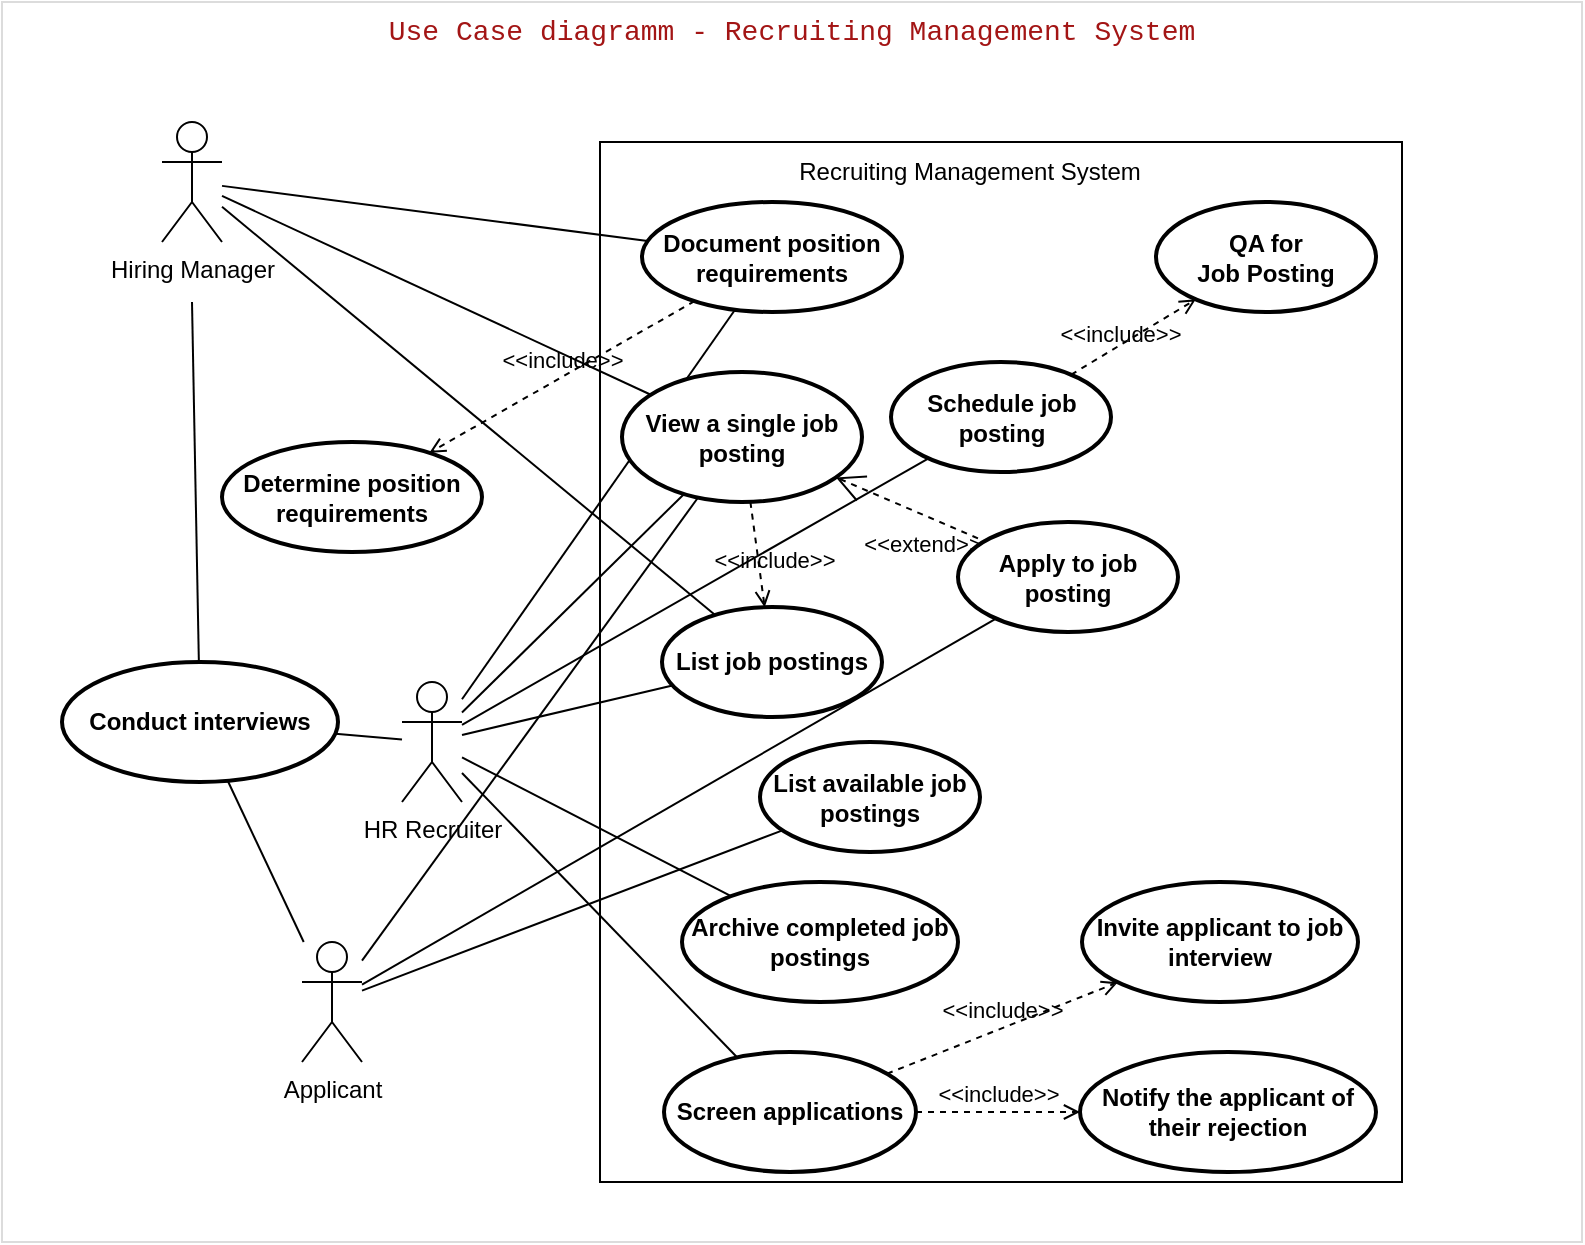 <mxfile version="26.2.2">
  <diagram name="Page-1" id="wBdlQIouIhz5Xwdgnj0F">
    <mxGraphModel dx="1243" dy="668" grid="1" gridSize="10" guides="1" tooltips="1" connect="1" arrows="1" fold="1" page="1" pageScale="1" pageWidth="827" pageHeight="1169" math="0" shadow="0">
      <root>
        <mxCell id="0" />
        <mxCell id="1" parent="0" />
        <mxCell id="Dr6D4wt1tkrjQisyw7Ro-20" value="" style="rounded=0;whiteSpace=wrap;html=1;fillColor=default;strokeColor=light-dark(#d4d4d4, #ededed);opacity=80;" parent="1" vertex="1">
          <mxGeometry x="10" width="790" height="620" as="geometry" />
        </mxCell>
        <mxCell id="Dr6D4wt1tkrjQisyw7Ro-26" value="" style="endArrow=none;html=1;rounded=0;" parent="1" source="3b3fap4kVztS4zhXD_Z2-1" target="Dr6D4wt1tkrjQisyw7Ro-25" edge="1">
          <mxGeometry width="50" height="50" relative="1" as="geometry">
            <mxPoint x="219" y="189" as="sourcePoint" />
            <mxPoint x="384" y="286" as="targetPoint" />
          </mxGeometry>
        </mxCell>
        <mxCell id="Dr6D4wt1tkrjQisyw7Ro-1" value="" style="rounded=0;whiteSpace=wrap;html=1;fillColor=none;" parent="1" vertex="1">
          <mxGeometry x="309" y="70" width="401" height="520" as="geometry" />
        </mxCell>
        <mxCell id="Dr6D4wt1tkrjQisyw7Ro-2" value="Recruiting Management System" style="text;html=1;align=center;verticalAlign=middle;whiteSpace=wrap;rounded=0;" parent="1" vertex="1">
          <mxGeometry x="389" y="70" width="210" height="30" as="geometry" />
        </mxCell>
        <mxCell id="Dr6D4wt1tkrjQisyw7Ro-5" value="" style="endArrow=none;html=1;rounded=0;" parent="1" source="3b3fap4kVztS4zhXD_Z2-1" target="Dr6D4wt1tkrjQisyw7Ro-3" edge="1">
          <mxGeometry width="50" height="50" relative="1" as="geometry">
            <mxPoint x="479" y="330" as="sourcePoint" />
            <mxPoint x="529" y="280" as="targetPoint" />
          </mxGeometry>
        </mxCell>
        <mxCell id="Dr6D4wt1tkrjQisyw7Ro-10" value="" style="endArrow=none;html=1;rounded=0;" parent="1" source="3b3fap4kVztS4zhXD_Z2-1" target="Dr6D4wt1tkrjQisyw7Ro-9" edge="1">
          <mxGeometry width="50" height="50" relative="1" as="geometry">
            <mxPoint x="219" y="183" as="sourcePoint" />
            <mxPoint x="364" y="216" as="targetPoint" />
          </mxGeometry>
        </mxCell>
        <mxCell id="Dr6D4wt1tkrjQisyw7Ro-12" value="" style="endArrow=none;html=1;rounded=0;" parent="1" source="3b3fap4kVztS4zhXD_Z2-1" target="dq1shGyy8WxS3VZ5qKPD-2" edge="1">
          <mxGeometry width="50" height="50" relative="1" as="geometry">
            <mxPoint x="219" y="186" as="sourcePoint" />
            <mxPoint x="432" y="275" as="targetPoint" />
          </mxGeometry>
        </mxCell>
        <mxCell id="Dr6D4wt1tkrjQisyw7Ro-17" value="Determine position requirements" style="shape=ellipse;html=1;strokeWidth=2;fontStyle=1;whiteSpace=wrap;align=center;perimeter=ellipsePerimeter;" parent="1" vertex="1">
          <mxGeometry x="120" y="220" width="130" height="55" as="geometry" />
        </mxCell>
        <mxCell id="Dr6D4wt1tkrjQisyw7Ro-25" value="Archive completed job postings" style="shape=ellipse;html=1;strokeWidth=2;fontStyle=1;whiteSpace=wrap;align=center;perimeter=ellipsePerimeter;" parent="1" vertex="1">
          <mxGeometry x="350" y="440" width="138" height="60" as="geometry" />
        </mxCell>
        <mxCell id="Dr6D4wt1tkrjQisyw7Ro-27" value="Conduct interviews " style="shape=ellipse;html=1;strokeWidth=2;fontStyle=1;whiteSpace=wrap;align=center;perimeter=ellipsePerimeter;" parent="1" vertex="1">
          <mxGeometry x="40" y="330" width="138" height="60" as="geometry" />
        </mxCell>
        <mxCell id="Dr6D4wt1tkrjQisyw7Ro-28" value="" style="endArrow=none;html=1;rounded=0;" parent="1" source="3b3fap4kVztS4zhXD_Z2-2" target="Dr6D4wt1tkrjQisyw7Ro-27" edge="1">
          <mxGeometry width="50" height="50" relative="1" as="geometry">
            <mxPoint x="219" y="365" as="sourcePoint" />
            <mxPoint x="479" y="450" as="targetPoint" />
          </mxGeometry>
        </mxCell>
        <mxCell id="Dr6D4wt1tkrjQisyw7Ro-29" value="" style="endArrow=none;html=1;rounded=0;" parent="1" source="3b3fap4kVztS4zhXD_Z2-1" target="Dr6D4wt1tkrjQisyw7Ro-27" edge="1">
          <mxGeometry width="50" height="50" relative="1" as="geometry">
            <mxPoint x="189" y="345" as="sourcePoint" />
            <mxPoint x="157" y="313" as="targetPoint" />
          </mxGeometry>
        </mxCell>
        <mxCell id="Dr6D4wt1tkrjQisyw7Ro-33" value="" style="endArrow=none;html=1;rounded=0;" parent="1" source="Dr6D4wt1tkrjQisyw7Ro-9" target="Dr6D4wt1tkrjQisyw7Ro-30" edge="1">
          <mxGeometry width="50" height="50" relative="1" as="geometry">
            <mxPoint x="148" y="190" as="sourcePoint" />
            <mxPoint x="230" y="105" as="targetPoint" />
          </mxGeometry>
        </mxCell>
        <mxCell id="Dr6D4wt1tkrjQisyw7Ro-34" value="" style="endArrow=none;html=1;rounded=0;" parent="1" source="Dr6D4wt1tkrjQisyw7Ro-27" edge="1">
          <mxGeometry width="50" height="50" relative="1" as="geometry">
            <mxPoint x="194" y="163" as="sourcePoint" />
            <mxPoint x="105" y="150" as="targetPoint" />
          </mxGeometry>
        </mxCell>
        <mxCell id="Dr6D4wt1tkrjQisyw7Ro-3" value="Schedule job posting" style="shape=ellipse;html=1;strokeWidth=2;fontStyle=1;whiteSpace=wrap;align=center;perimeter=ellipsePerimeter;" parent="1" vertex="1">
          <mxGeometry x="454.5" y="180" width="110" height="55" as="geometry" />
        </mxCell>
        <mxCell id="Dr6D4wt1tkrjQisyw7Ro-48" value="" style="endArrow=none;html=1;rounded=0;" parent="1" source="Dr6D4wt1tkrjQisyw7Ro-30" target="dq1shGyy8WxS3VZ5qKPD-2" edge="1">
          <mxGeometry width="50" height="50" relative="1" as="geometry">
            <mxPoint x="250" y="375" as="sourcePoint" />
            <mxPoint x="370" y="335" as="targetPoint" />
          </mxGeometry>
        </mxCell>
        <mxCell id="Dr6D4wt1tkrjQisyw7Ro-9" value="Document position requirements" style="shape=ellipse;html=1;strokeWidth=2;fontStyle=1;whiteSpace=wrap;align=center;perimeter=ellipsePerimeter;" parent="1" vertex="1">
          <mxGeometry x="330" y="100" width="130" height="55" as="geometry" />
        </mxCell>
        <mxCell id="Dr6D4wt1tkrjQisyw7Ro-62" value="&amp;lt;&amp;lt;include&amp;gt;&amp;gt;" style="edgeStyle=none;html=1;endArrow=open;verticalAlign=bottom;dashed=1;labelBackgroundColor=none;rounded=0;" parent="1" source="Dr6D4wt1tkrjQisyw7Ro-9" target="Dr6D4wt1tkrjQisyw7Ro-17" edge="1">
          <mxGeometry width="160" relative="1" as="geometry">
            <mxPoint x="310" y="330" as="sourcePoint" />
            <mxPoint x="470" y="330" as="targetPoint" />
          </mxGeometry>
        </mxCell>
        <mxCell id="Dr6D4wt1tkrjQisyw7Ro-63" value="&amp;lt;&amp;lt;include&amp;gt;&amp;gt;" style="edgeStyle=none;html=1;endArrow=open;verticalAlign=bottom;dashed=1;labelBackgroundColor=none;rounded=0;" parent="1" source="Dr6D4wt1tkrjQisyw7Ro-3" target="Dr6D4wt1tkrjQisyw7Ro-31" edge="1">
          <mxGeometry x="-0.262" y="-3" width="160" relative="1" as="geometry">
            <mxPoint x="310" y="330" as="sourcePoint" />
            <mxPoint x="470" y="330" as="targetPoint" />
            <mxPoint as="offset" />
          </mxGeometry>
        </mxCell>
        <mxCell id="Dr6D4wt1tkrjQisyw7Ro-16" value="" style="endArrow=none;html=1;rounded=0;" parent="1" source="3b3fap4kVztS4zhXD_Z2-2" target="Dr6D4wt1tkrjQisyw7Ro-11" edge="1">
          <mxGeometry width="50" height="50" relative="1" as="geometry">
            <mxPoint x="219" y="364" as="sourcePoint" />
            <mxPoint x="427.074" y="520.878" as="targetPoint" />
          </mxGeometry>
        </mxCell>
        <mxCell id="Dr6D4wt1tkrjQisyw7Ro-86" value="Notify the applicant of their rejection" style="shape=ellipse;html=1;strokeWidth=2;fontStyle=1;whiteSpace=wrap;align=center;perimeter=ellipsePerimeter;" parent="1" vertex="1">
          <mxGeometry x="549" y="525" width="148" height="60" as="geometry" />
        </mxCell>
        <mxCell id="Dr6D4wt1tkrjQisyw7Ro-87" value="&amp;lt;&amp;lt;include&amp;gt;&amp;gt;" style="edgeStyle=none;html=1;endArrow=open;verticalAlign=bottom;dashed=1;labelBackgroundColor=none;rounded=0;" parent="1" source="Dr6D4wt1tkrjQisyw7Ro-7" target="Dr6D4wt1tkrjQisyw7Ro-86" edge="1">
          <mxGeometry width="160" relative="1" as="geometry">
            <mxPoint x="481" y="509" as="sourcePoint" />
            <mxPoint x="566" y="492" as="targetPoint" />
          </mxGeometry>
        </mxCell>
        <mxCell id="3b3fap4kVztS4zhXD_Z2-2" value="&lt;span lang=&quot;en&quot; class=&quot;HwtZe&quot;&gt;&lt;span class=&quot;jCAhz ChMk0b&quot;&gt;&lt;span class=&quot;ryNqvb&quot;&gt;Applicant&lt;/span&gt;&lt;/span&gt;&lt;/span&gt;" style="shape=umlActor;verticalLabelPosition=bottom;verticalAlign=top;html=1;outlineConnect=0;" parent="1" vertex="1">
          <mxGeometry x="160" y="470" width="30" height="60" as="geometry" />
        </mxCell>
        <mxCell id="3b3fap4kVztS4zhXD_Z2-1" value="&lt;div&gt;HR Recruiter&lt;/div&gt;" style="shape=umlActor;verticalLabelPosition=bottom;verticalAlign=top;html=1;outlineConnect=0;" parent="1" vertex="1">
          <mxGeometry x="210" y="340" width="30" height="60" as="geometry" />
        </mxCell>
        <mxCell id="Dr6D4wt1tkrjQisyw7Ro-8" value="" style="endArrow=none;html=1;rounded=0;" parent="1" source="3b3fap4kVztS4zhXD_Z2-1" target="Dr6D4wt1tkrjQisyw7Ro-7" edge="1">
          <mxGeometry width="50" height="50" relative="1" as="geometry">
            <mxPoint x="219" y="179" as="sourcePoint" />
            <mxPoint x="359" y="171" as="targetPoint" />
          </mxGeometry>
        </mxCell>
        <mxCell id="Dr6D4wt1tkrjQisyw7Ro-30" value="Hiring Manager" style="shape=umlActor;html=1;verticalLabelPosition=bottom;verticalAlign=top;align=center;" parent="1" vertex="1">
          <mxGeometry x="90" y="60" width="30" height="60" as="geometry" />
        </mxCell>
        <mxCell id="Dr6D4wt1tkrjQisyw7Ro-31" value="QA for&lt;br&gt;Job Posting" style="shape=ellipse;html=1;strokeWidth=2;fontStyle=1;whiteSpace=wrap;align=center;perimeter=ellipsePerimeter;" parent="1" vertex="1">
          <mxGeometry x="587" y="100" width="110" height="55" as="geometry" />
        </mxCell>
        <mxCell id="Dr6D4wt1tkrjQisyw7Ro-38" value="View a single job posting" style="shape=ellipse;html=1;strokeWidth=2;fontStyle=1;whiteSpace=wrap;align=center;perimeter=ellipsePerimeter;" parent="1" vertex="1">
          <mxGeometry x="320" y="185" width="120" height="65" as="geometry" />
        </mxCell>
        <mxCell id="Dr6D4wt1tkrjQisyw7Ro-39" value="" style="endArrow=none;html=1;rounded=0;" parent="1" source="Dr6D4wt1tkrjQisyw7Ro-30" target="Dr6D4wt1tkrjQisyw7Ro-38" edge="1">
          <mxGeometry width="50" height="50" relative="1" as="geometry">
            <mxPoint x="130" y="110" as="sourcePoint" />
            <mxPoint x="367" y="261" as="targetPoint" />
          </mxGeometry>
        </mxCell>
        <mxCell id="Dr6D4wt1tkrjQisyw7Ro-40" value="" style="endArrow=none;html=1;rounded=0;" parent="1" source="3b3fap4kVztS4zhXD_Z2-1" target="Dr6D4wt1tkrjQisyw7Ro-38" edge="1">
          <mxGeometry width="50" height="50" relative="1" as="geometry">
            <mxPoint x="130" y="105" as="sourcePoint" />
            <mxPoint x="420" y="210" as="targetPoint" />
          </mxGeometry>
        </mxCell>
        <mxCell id="Dr6D4wt1tkrjQisyw7Ro-7" value="Screen applications" style="shape=ellipse;html=1;strokeWidth=2;fontStyle=1;whiteSpace=wrap;align=center;perimeter=ellipsePerimeter;" parent="1" vertex="1">
          <mxGeometry x="341" y="525" width="126" height="60" as="geometry" />
        </mxCell>
        <mxCell id="Dr6D4wt1tkrjQisyw7Ro-59" value="" style="endArrow=none;html=1;rounded=0;" parent="1" source="3b3fap4kVztS4zhXD_Z2-2" target="Dr6D4wt1tkrjQisyw7Ro-38" edge="1">
          <mxGeometry width="50" height="50" relative="1" as="geometry">
            <mxPoint x="240" y="509" as="sourcePoint" />
            <mxPoint x="331" y="502" as="targetPoint" />
          </mxGeometry>
        </mxCell>
        <mxCell id="Dr6D4wt1tkrjQisyw7Ro-4" value="Apply to job posting" style="shape=ellipse;html=1;strokeWidth=2;fontStyle=1;whiteSpace=wrap;align=center;perimeter=ellipsePerimeter;" parent="1" vertex="1">
          <mxGeometry x="488" y="260" width="110" height="55" as="geometry" />
        </mxCell>
        <mxCell id="Dr6D4wt1tkrjQisyw7Ro-60" value="&amp;lt;&amp;lt;extend&amp;gt;&amp;gt;" style="edgeStyle=none;html=1;startArrow=open;endArrow=none;startSize=12;verticalAlign=bottom;dashed=1;labelBackgroundColor=none;rounded=0;" parent="1" source="Dr6D4wt1tkrjQisyw7Ro-38" target="Dr6D4wt1tkrjQisyw7Ro-4" edge="1">
          <mxGeometry x="0.39" y="-22" width="160" relative="1" as="geometry">
            <mxPoint x="310" y="350" as="sourcePoint" />
            <mxPoint x="470" y="350" as="targetPoint" />
            <mxPoint as="offset" />
          </mxGeometry>
        </mxCell>
        <mxCell id="Dr6D4wt1tkrjQisyw7Ro-13" value="Invite applicant to job interview" style="shape=ellipse;html=1;strokeWidth=2;fontStyle=1;whiteSpace=wrap;align=center;perimeter=ellipsePerimeter;" parent="1" vertex="1">
          <mxGeometry x="550" y="440" width="138" height="60" as="geometry" />
        </mxCell>
        <mxCell id="Dr6D4wt1tkrjQisyw7Ro-64" value="&amp;lt;&amp;lt;include&amp;gt;&amp;gt;" style="edgeStyle=none;html=1;endArrow=open;verticalAlign=bottom;dashed=1;labelBackgroundColor=none;rounded=0;" parent="1" source="Dr6D4wt1tkrjQisyw7Ro-7" target="Dr6D4wt1tkrjQisyw7Ro-13" edge="1">
          <mxGeometry width="160" relative="1" as="geometry">
            <mxPoint x="310" y="330" as="sourcePoint" />
            <mxPoint x="470" y="330" as="targetPoint" />
          </mxGeometry>
        </mxCell>
        <mxCell id="dq1shGyy8WxS3VZ5qKPD-1" value="&lt;div style=&quot;color: rgb(59, 59, 59); background-color: rgb(255, 255, 255); font-family: Consolas, &amp;quot;Courier New&amp;quot;, monospace; font-weight: normal; font-size: 14px; line-height: 19px; white-space: pre;&quot;&gt;&lt;div&gt;&lt;span style=&quot;color: rgb(163, 21, 21);&quot;&gt;Use Case diagramm - Recruiting Management System&lt;/span&gt;&lt;/div&gt;&lt;/div&gt;" style="text;html=1;align=center;verticalAlign=middle;whiteSpace=wrap;rounded=0;" vertex="1" parent="1">
          <mxGeometry x="10" width="790" height="30" as="geometry" />
        </mxCell>
        <mxCell id="dq1shGyy8WxS3VZ5qKPD-3" value="" style="endArrow=none;html=1;rounded=0;" edge="1" parent="1" source="3b3fap4kVztS4zhXD_Z2-2" target="Dr6D4wt1tkrjQisyw7Ro-4">
          <mxGeometry width="50" height="50" relative="1" as="geometry">
            <mxPoint x="200" y="504" as="sourcePoint" />
            <mxPoint x="367" y="435" as="targetPoint" />
          </mxGeometry>
        </mxCell>
        <mxCell id="Dr6D4wt1tkrjQisyw7Ro-11" value="&lt;div&gt;List available job postings&lt;/div&gt;" style="shape=ellipse;html=1;strokeWidth=2;fontStyle=1;whiteSpace=wrap;align=center;perimeter=ellipsePerimeter;" parent="1" vertex="1">
          <mxGeometry x="389" y="370" width="110" height="55" as="geometry" />
        </mxCell>
        <mxCell id="dq1shGyy8WxS3VZ5qKPD-5" value="&amp;lt;&amp;lt;include&amp;gt;&amp;gt;" style="edgeStyle=none;html=1;endArrow=open;verticalAlign=bottom;dashed=1;labelBackgroundColor=none;rounded=0;" edge="1" parent="1" source="Dr6D4wt1tkrjQisyw7Ro-38" target="dq1shGyy8WxS3VZ5qKPD-2">
          <mxGeometry x="0.466" y="7" width="160" relative="1" as="geometry">
            <mxPoint x="546" y="184" as="sourcePoint" />
            <mxPoint x="611" y="156" as="targetPoint" />
            <mxPoint as="offset" />
          </mxGeometry>
        </mxCell>
        <mxCell id="dq1shGyy8WxS3VZ5qKPD-2" value="&lt;div&gt;List job postings&lt;/div&gt;" style="shape=ellipse;html=1;strokeWidth=2;fontStyle=1;whiteSpace=wrap;align=center;perimeter=ellipsePerimeter;" vertex="1" parent="1">
          <mxGeometry x="340" y="302.5" width="110" height="55" as="geometry" />
        </mxCell>
      </root>
    </mxGraphModel>
  </diagram>
</mxfile>
